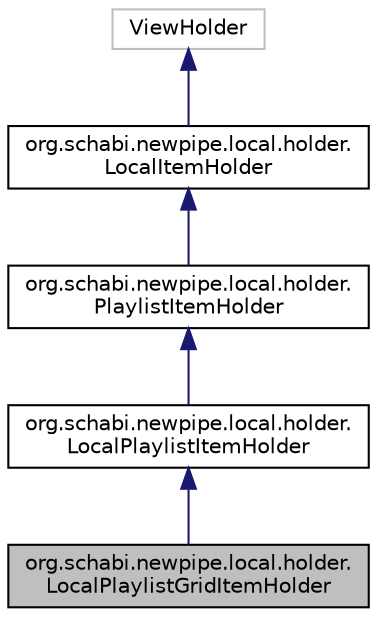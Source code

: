 digraph "org.schabi.newpipe.local.holder.LocalPlaylistGridItemHolder"
{
 // LATEX_PDF_SIZE
  edge [fontname="Helvetica",fontsize="10",labelfontname="Helvetica",labelfontsize="10"];
  node [fontname="Helvetica",fontsize="10",shape=record];
  Node0 [label="org.schabi.newpipe.local.holder.\lLocalPlaylistGridItemHolder",height=0.2,width=0.4,color="black", fillcolor="grey75", style="filled", fontcolor="black",tooltip=" "];
  Node1 -> Node0 [dir="back",color="midnightblue",fontsize="10",style="solid",fontname="Helvetica"];
  Node1 [label="org.schabi.newpipe.local.holder.\lLocalPlaylistItemHolder",height=0.2,width=0.4,color="black", fillcolor="white", style="filled",URL="$classorg_1_1schabi_1_1newpipe_1_1local_1_1holder_1_1_local_playlist_item_holder.html",tooltip=" "];
  Node2 -> Node1 [dir="back",color="midnightblue",fontsize="10",style="solid",fontname="Helvetica"];
  Node2 [label="org.schabi.newpipe.local.holder.\lPlaylistItemHolder",height=0.2,width=0.4,color="black", fillcolor="white", style="filled",URL="$classorg_1_1schabi_1_1newpipe_1_1local_1_1holder_1_1_playlist_item_holder.html",tooltip=" "];
  Node3 -> Node2 [dir="back",color="midnightblue",fontsize="10",style="solid",fontname="Helvetica"];
  Node3 [label="org.schabi.newpipe.local.holder.\lLocalItemHolder",height=0.2,width=0.4,color="black", fillcolor="white", style="filled",URL="$classorg_1_1schabi_1_1newpipe_1_1local_1_1holder_1_1_local_item_holder.html",tooltip=" "];
  Node4 -> Node3 [dir="back",color="midnightblue",fontsize="10",style="solid",fontname="Helvetica"];
  Node4 [label="ViewHolder",height=0.2,width=0.4,color="grey75", fillcolor="white", style="filled",tooltip=" "];
}
